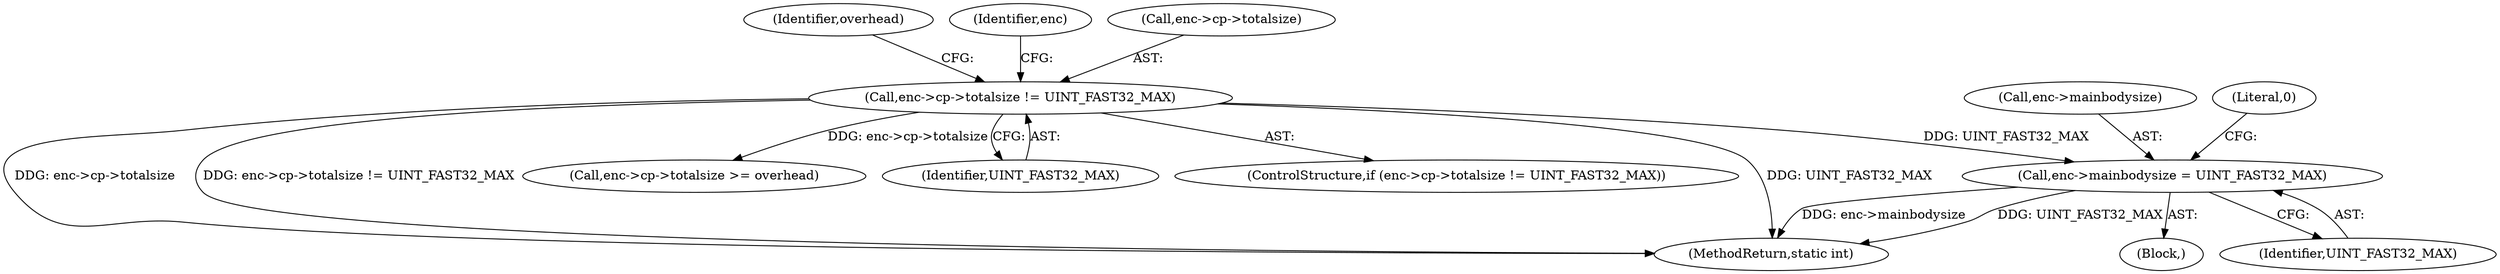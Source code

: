 digraph "0_jasper_d42b2388f7f8e0332c846675133acea151fc557a_38@API" {
"1001180" [label="(Call,enc->mainbodysize = UINT_FAST32_MAX)"];
"1001144" [label="(Call,enc->cp->totalsize != UINT_FAST32_MAX)"];
"1001144" [label="(Call,enc->cp->totalsize != UINT_FAST32_MAX)"];
"1001181" [label="(Call,enc->mainbodysize)"];
"1001187" [label="(MethodReturn,static int)"];
"1001154" [label="(Identifier,overhead)"];
"1001186" [label="(Literal,0)"];
"1001180" [label="(Call,enc->mainbodysize = UINT_FAST32_MAX)"];
"1001179" [label="(Block,)"];
"1001182" [label="(Identifier,enc)"];
"1001163" [label="(Call,enc->cp->totalsize >= overhead)"];
"1001150" [label="(Identifier,UINT_FAST32_MAX)"];
"1001143" [label="(ControlStructure,if (enc->cp->totalsize != UINT_FAST32_MAX))"];
"1001184" [label="(Identifier,UINT_FAST32_MAX)"];
"1001145" [label="(Call,enc->cp->totalsize)"];
"1001180" -> "1001179"  [label="AST: "];
"1001180" -> "1001184"  [label="CFG: "];
"1001181" -> "1001180"  [label="AST: "];
"1001184" -> "1001180"  [label="AST: "];
"1001186" -> "1001180"  [label="CFG: "];
"1001180" -> "1001187"  [label="DDG: enc->mainbodysize"];
"1001180" -> "1001187"  [label="DDG: UINT_FAST32_MAX"];
"1001144" -> "1001180"  [label="DDG: UINT_FAST32_MAX"];
"1001144" -> "1001143"  [label="AST: "];
"1001144" -> "1001150"  [label="CFG: "];
"1001145" -> "1001144"  [label="AST: "];
"1001150" -> "1001144"  [label="AST: "];
"1001154" -> "1001144"  [label="CFG: "];
"1001182" -> "1001144"  [label="CFG: "];
"1001144" -> "1001187"  [label="DDG: UINT_FAST32_MAX"];
"1001144" -> "1001187"  [label="DDG: enc->cp->totalsize"];
"1001144" -> "1001187"  [label="DDG: enc->cp->totalsize != UINT_FAST32_MAX"];
"1001144" -> "1001163"  [label="DDG: enc->cp->totalsize"];
}
